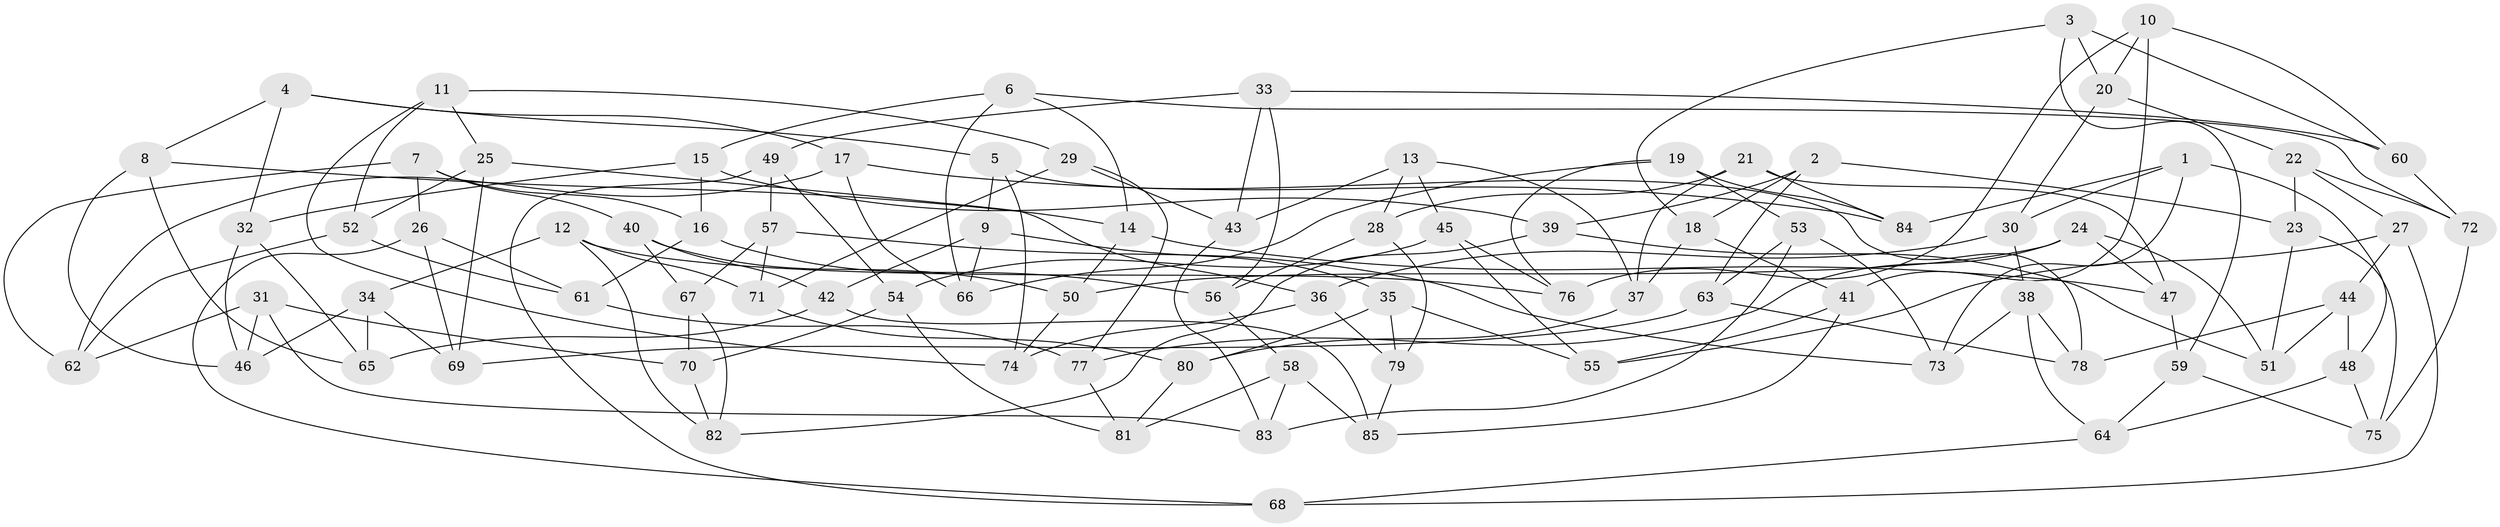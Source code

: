 // coarse degree distribution, {4: 0.6949152542372882, 3: 0.1016949152542373, 5: 0.0847457627118644, 7: 0.03389830508474576, 10: 0.01694915254237288, 8: 0.05084745762711865, 9: 0.01694915254237288}
// Generated by graph-tools (version 1.1) at 2025/01/03/04/25 22:01:14]
// undirected, 85 vertices, 170 edges
graph export_dot {
graph [start="1"]
  node [color=gray90,style=filled];
  1;
  2;
  3;
  4;
  5;
  6;
  7;
  8;
  9;
  10;
  11;
  12;
  13;
  14;
  15;
  16;
  17;
  18;
  19;
  20;
  21;
  22;
  23;
  24;
  25;
  26;
  27;
  28;
  29;
  30;
  31;
  32;
  33;
  34;
  35;
  36;
  37;
  38;
  39;
  40;
  41;
  42;
  43;
  44;
  45;
  46;
  47;
  48;
  49;
  50;
  51;
  52;
  53;
  54;
  55;
  56;
  57;
  58;
  59;
  60;
  61;
  62;
  63;
  64;
  65;
  66;
  67;
  68;
  69;
  70;
  71;
  72;
  73;
  74;
  75;
  76;
  77;
  78;
  79;
  80;
  81;
  82;
  83;
  84;
  85;
  1 -- 30;
  1 -- 84;
  1 -- 48;
  1 -- 73;
  2 -- 23;
  2 -- 18;
  2 -- 63;
  2 -- 39;
  3 -- 18;
  3 -- 60;
  3 -- 20;
  3 -- 59;
  4 -- 32;
  4 -- 8;
  4 -- 17;
  4 -- 5;
  5 -- 9;
  5 -- 78;
  5 -- 74;
  6 -- 72;
  6 -- 14;
  6 -- 15;
  6 -- 66;
  7 -- 62;
  7 -- 40;
  7 -- 16;
  7 -- 26;
  8 -- 65;
  8 -- 46;
  8 -- 14;
  9 -- 66;
  9 -- 35;
  9 -- 42;
  10 -- 41;
  10 -- 60;
  10 -- 76;
  10 -- 20;
  11 -- 52;
  11 -- 74;
  11 -- 29;
  11 -- 25;
  12 -- 82;
  12 -- 71;
  12 -- 76;
  12 -- 34;
  13 -- 43;
  13 -- 37;
  13 -- 45;
  13 -- 28;
  14 -- 50;
  14 -- 47;
  15 -- 39;
  15 -- 32;
  15 -- 16;
  16 -- 56;
  16 -- 61;
  17 -- 62;
  17 -- 84;
  17 -- 66;
  18 -- 41;
  18 -- 37;
  19 -- 53;
  19 -- 66;
  19 -- 76;
  19 -- 84;
  20 -- 30;
  20 -- 22;
  21 -- 28;
  21 -- 84;
  21 -- 47;
  21 -- 37;
  22 -- 27;
  22 -- 23;
  22 -- 72;
  23 -- 75;
  23 -- 51;
  24 -- 77;
  24 -- 47;
  24 -- 50;
  24 -- 51;
  25 -- 69;
  25 -- 52;
  25 -- 36;
  26 -- 68;
  26 -- 69;
  26 -- 61;
  27 -- 68;
  27 -- 55;
  27 -- 44;
  28 -- 79;
  28 -- 56;
  29 -- 71;
  29 -- 43;
  29 -- 77;
  30 -- 38;
  30 -- 36;
  31 -- 46;
  31 -- 62;
  31 -- 70;
  31 -- 83;
  32 -- 65;
  32 -- 46;
  33 -- 60;
  33 -- 56;
  33 -- 49;
  33 -- 43;
  34 -- 69;
  34 -- 46;
  34 -- 65;
  35 -- 55;
  35 -- 80;
  35 -- 79;
  36 -- 74;
  36 -- 79;
  37 -- 80;
  38 -- 73;
  38 -- 78;
  38 -- 64;
  39 -- 82;
  39 -- 51;
  40 -- 42;
  40 -- 50;
  40 -- 67;
  41 -- 85;
  41 -- 55;
  42 -- 85;
  42 -- 65;
  43 -- 83;
  44 -- 48;
  44 -- 51;
  44 -- 78;
  45 -- 55;
  45 -- 76;
  45 -- 54;
  47 -- 59;
  48 -- 64;
  48 -- 75;
  49 -- 68;
  49 -- 54;
  49 -- 57;
  50 -- 74;
  52 -- 61;
  52 -- 62;
  53 -- 63;
  53 -- 83;
  53 -- 73;
  54 -- 81;
  54 -- 70;
  56 -- 58;
  57 -- 67;
  57 -- 71;
  57 -- 73;
  58 -- 85;
  58 -- 81;
  58 -- 83;
  59 -- 64;
  59 -- 75;
  60 -- 72;
  61 -- 77;
  63 -- 69;
  63 -- 78;
  64 -- 68;
  67 -- 82;
  67 -- 70;
  70 -- 82;
  71 -- 80;
  72 -- 75;
  77 -- 81;
  79 -- 85;
  80 -- 81;
}
